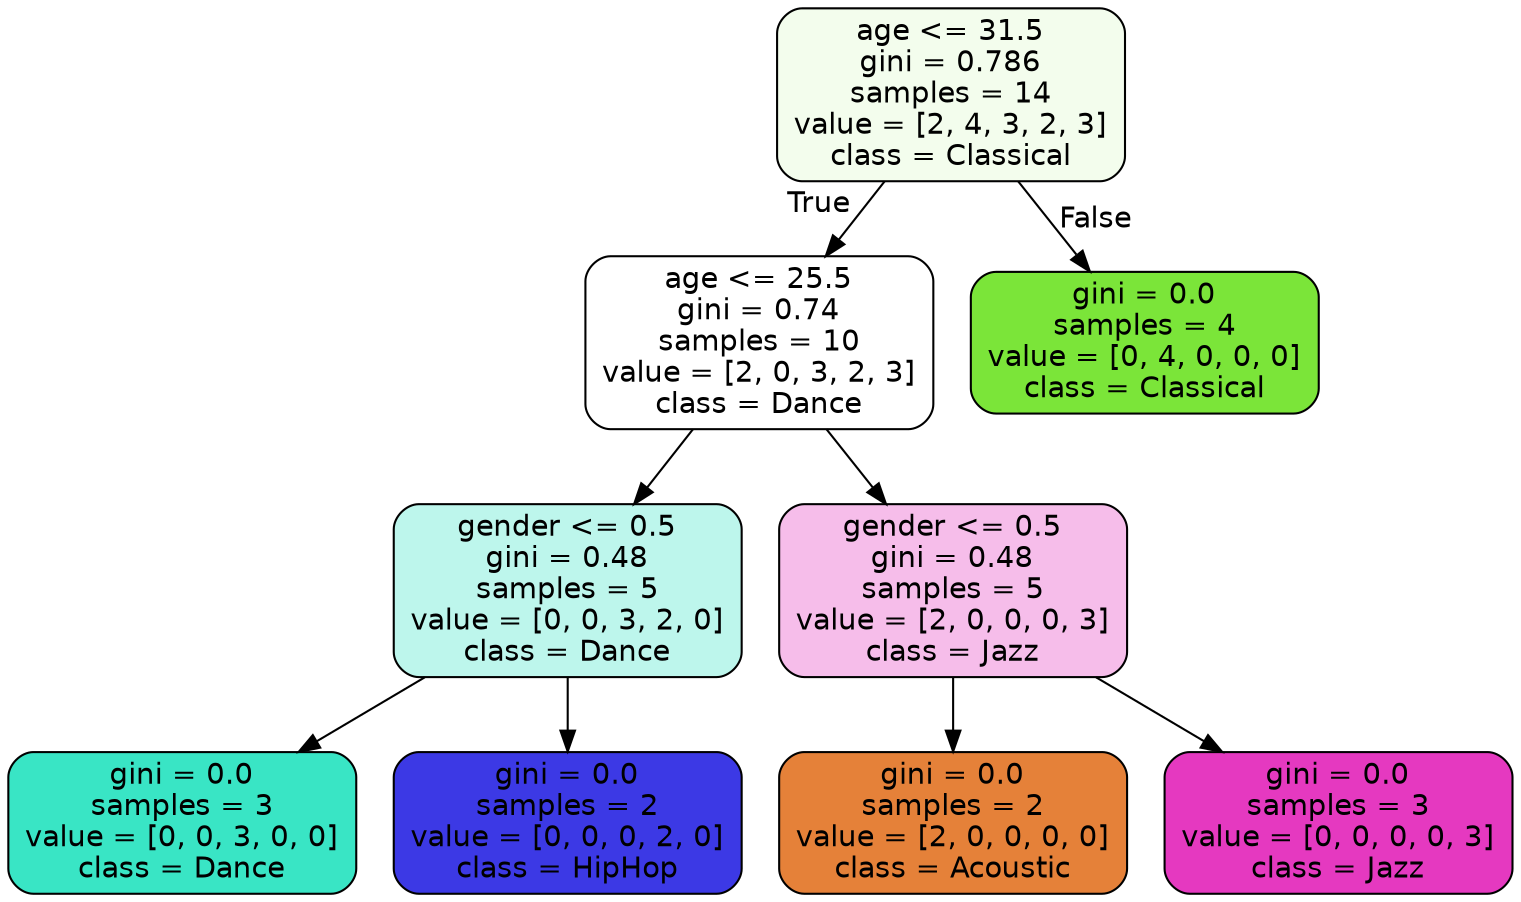 digraph Tree {
node [shape=box, style="filled, rounded", color="black", fontname="helvetica"] ;
edge [fontname="helvetica"] ;
0 [label="age <= 31.5\ngini = 0.786\nsamples = 14\nvalue = [2, 4, 3, 2, 3]\nclass = Classical", fillcolor="#f3fded"] ;
1 [label="age <= 25.5\ngini = 0.74\nsamples = 10\nvalue = [2, 0, 3, 2, 3]\nclass = Dance", fillcolor="#ffffff"] ;
0 -> 1 [labeldistance=2.5, labelangle=45, headlabel="True"] ;
2 [label="gender <= 0.5\ngini = 0.48\nsamples = 5\nvalue = [0, 0, 3, 2, 0]\nclass = Dance", fillcolor="#bdf6ec"] ;
1 -> 2 ;
3 [label="gini = 0.0\nsamples = 3\nvalue = [0, 0, 3, 0, 0]\nclass = Dance", fillcolor="#39e5c5"] ;
2 -> 3 ;
4 [label="gini = 0.0\nsamples = 2\nvalue = [0, 0, 0, 2, 0]\nclass = HipHop", fillcolor="#3c39e5"] ;
2 -> 4 ;
5 [label="gender <= 0.5\ngini = 0.48\nsamples = 5\nvalue = [2, 0, 0, 0, 3]\nclass = Jazz", fillcolor="#f6bdea"] ;
1 -> 5 ;
6 [label="gini = 0.0\nsamples = 2\nvalue = [2, 0, 0, 0, 0]\nclass = Acoustic", fillcolor="#e58139"] ;
5 -> 6 ;
7 [label="gini = 0.0\nsamples = 3\nvalue = [0, 0, 0, 0, 3]\nclass = Jazz", fillcolor="#e539c0"] ;
5 -> 7 ;
8 [label="gini = 0.0\nsamples = 4\nvalue = [0, 4, 0, 0, 0]\nclass = Classical", fillcolor="#7be539"] ;
0 -> 8 [labeldistance=2.5, labelangle=-45, headlabel="False"] ;
}